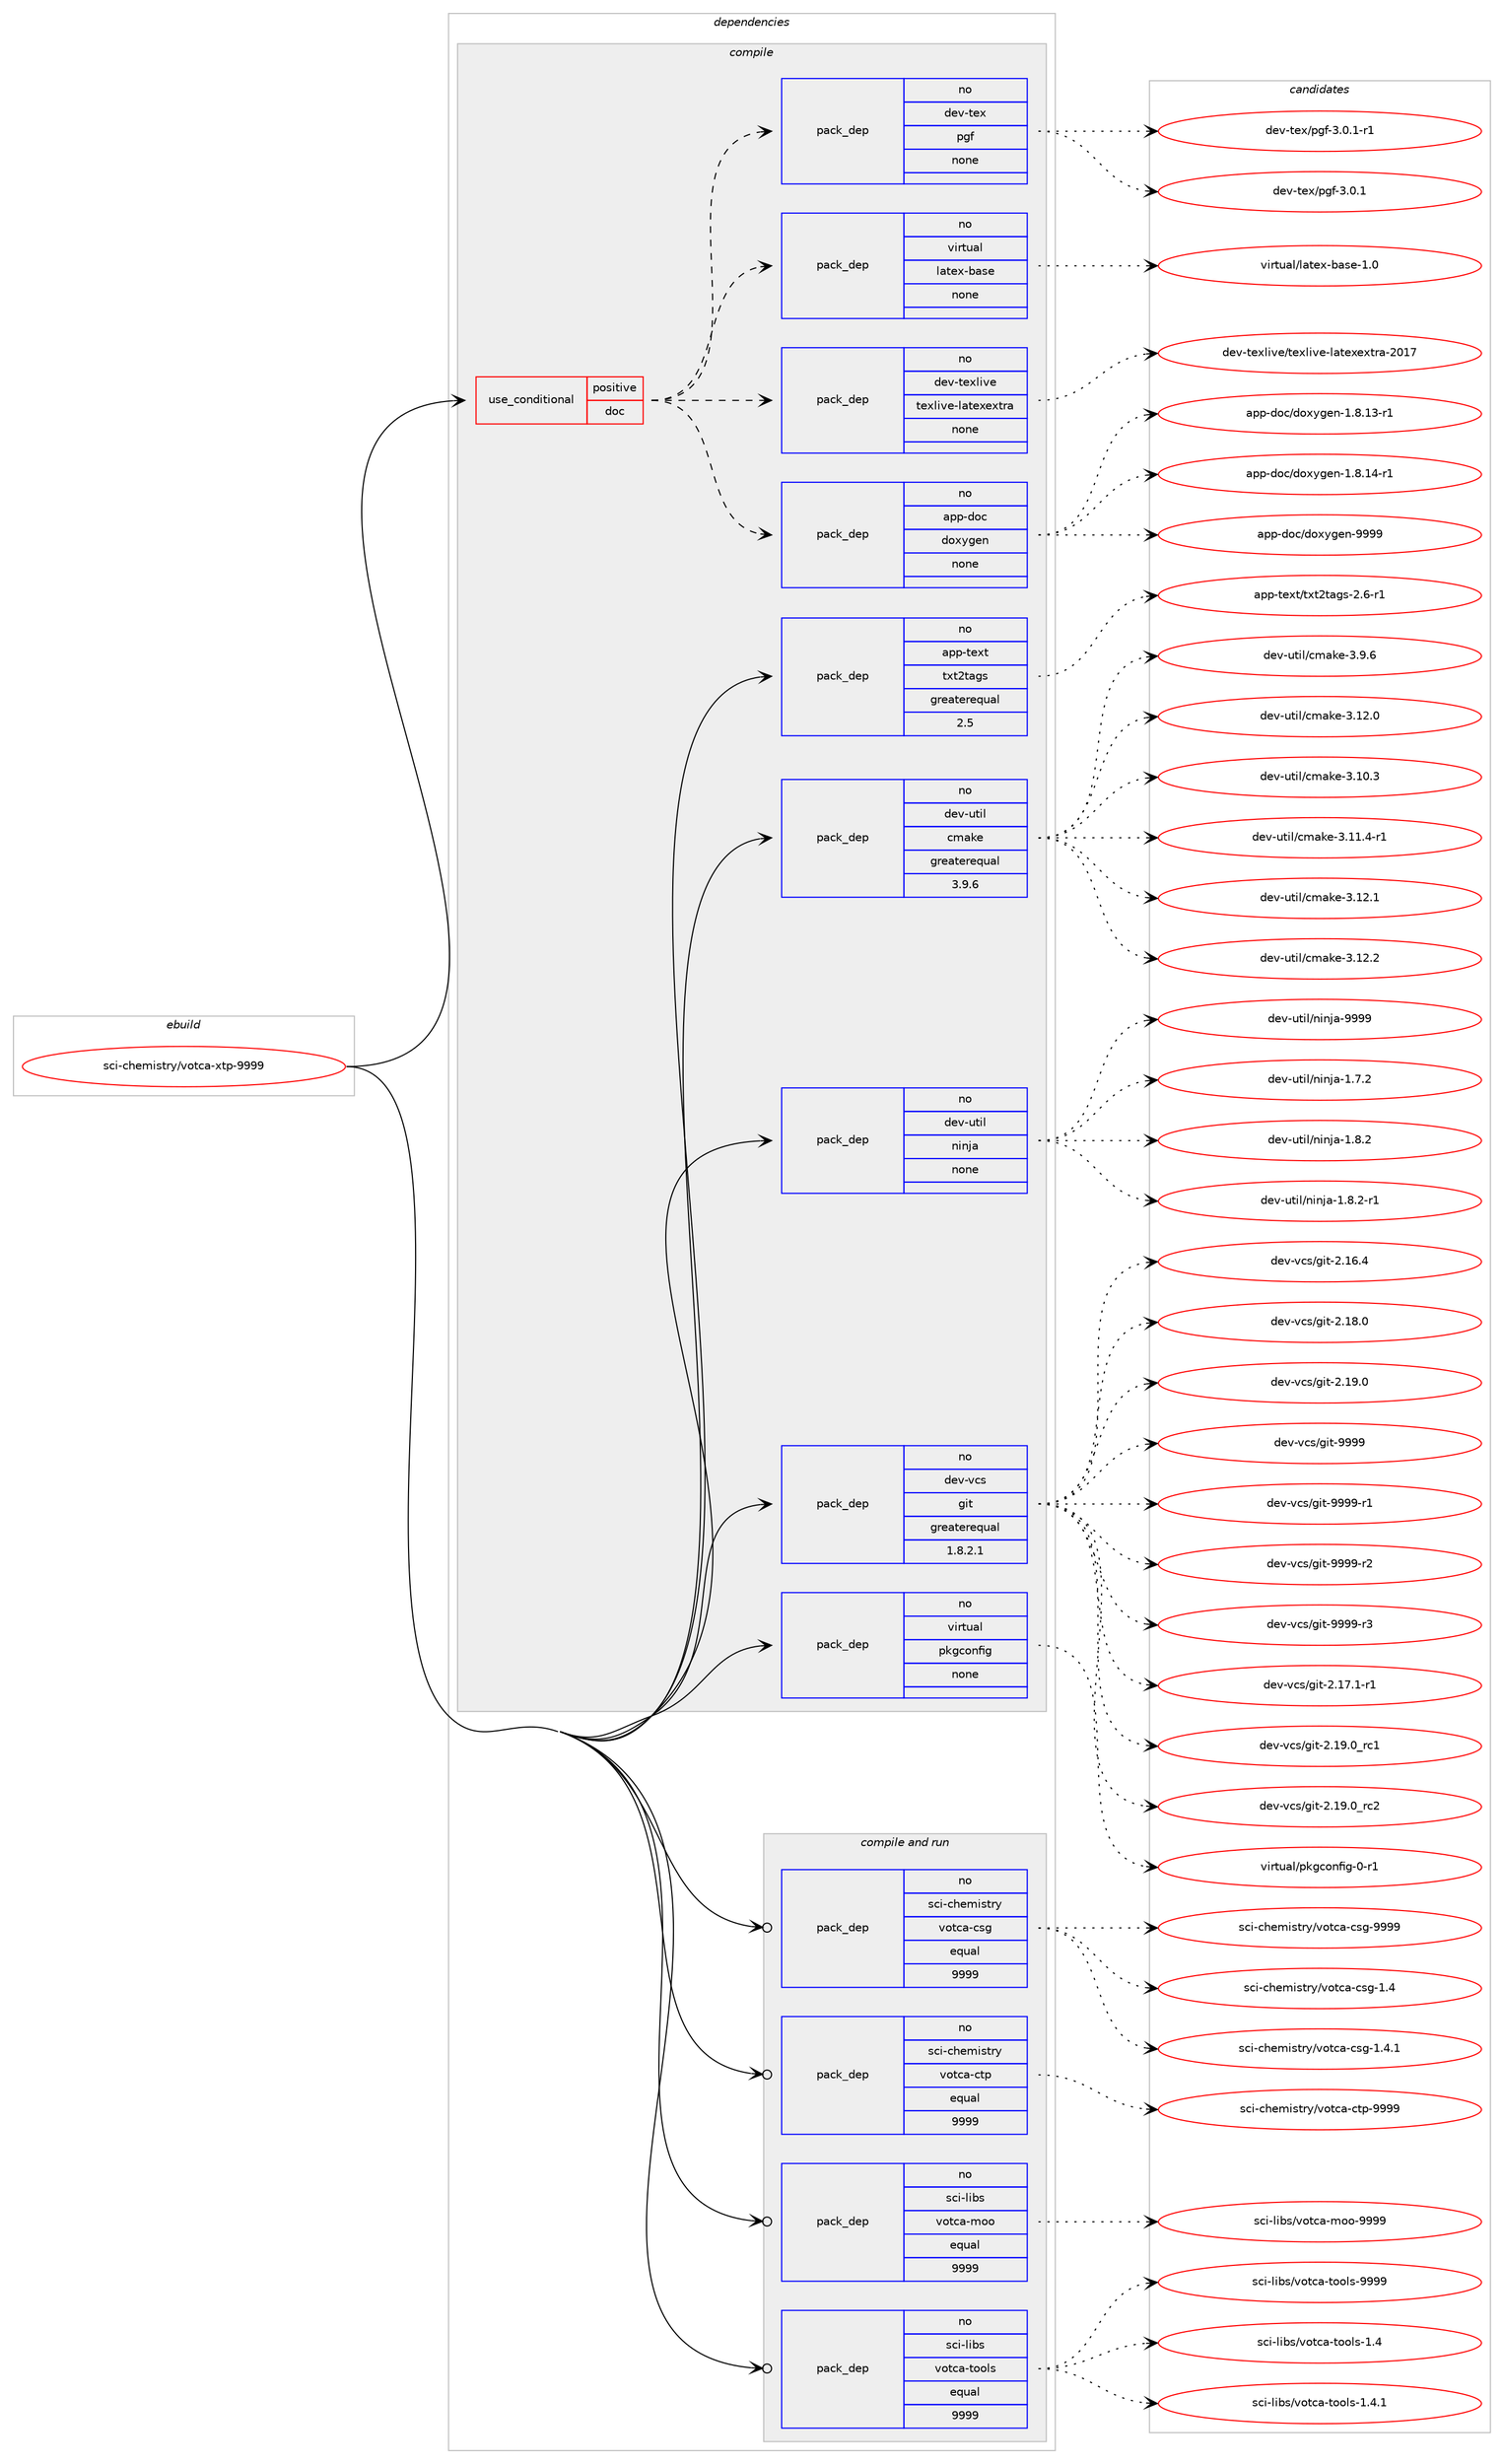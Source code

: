 digraph prolog {

# *************
# Graph options
# *************

newrank=true;
concentrate=true;
compound=true;
graph [rankdir=LR,fontname=Helvetica,fontsize=10,ranksep=1.5];#, ranksep=2.5, nodesep=0.2];
edge  [arrowhead=vee];
node  [fontname=Helvetica,fontsize=10];

# **********
# The ebuild
# **********

subgraph cluster_leftcol {
color=gray;
rank=same;
label=<<i>ebuild</i>>;
id [label="sci-chemistry/votca-xtp-9999", color=red, width=4, href="../sci-chemistry/votca-xtp-9999.svg"];
}

# ****************
# The dependencies
# ****************

subgraph cluster_midcol {
color=gray;
label=<<i>dependencies</i>>;
subgraph cluster_compile {
fillcolor="#eeeeee";
style=filled;
label=<<i>compile</i>>;
subgraph cond4206 {
dependency13539 [label=<<TABLE BORDER="0" CELLBORDER="1" CELLSPACING="0" CELLPADDING="4"><TR><TD ROWSPAN="3" CELLPADDING="10">use_conditional</TD></TR><TR><TD>positive</TD></TR><TR><TD>doc</TD></TR></TABLE>>, shape=none, color=red];
subgraph pack9092 {
dependency13540 [label=<<TABLE BORDER="0" CELLBORDER="1" CELLSPACING="0" CELLPADDING="4" WIDTH="220"><TR><TD ROWSPAN="6" CELLPADDING="30">pack_dep</TD></TR><TR><TD WIDTH="110">no</TD></TR><TR><TD>app-doc</TD></TR><TR><TD>doxygen</TD></TR><TR><TD>none</TD></TR><TR><TD></TD></TR></TABLE>>, shape=none, color=blue];
}
dependency13539:e -> dependency13540:w [weight=20,style="dashed",arrowhead="vee"];
subgraph pack9093 {
dependency13541 [label=<<TABLE BORDER="0" CELLBORDER="1" CELLSPACING="0" CELLPADDING="4" WIDTH="220"><TR><TD ROWSPAN="6" CELLPADDING="30">pack_dep</TD></TR><TR><TD WIDTH="110">no</TD></TR><TR><TD>dev-texlive</TD></TR><TR><TD>texlive-latexextra</TD></TR><TR><TD>none</TD></TR><TR><TD></TD></TR></TABLE>>, shape=none, color=blue];
}
dependency13539:e -> dependency13541:w [weight=20,style="dashed",arrowhead="vee"];
subgraph pack9094 {
dependency13542 [label=<<TABLE BORDER="0" CELLBORDER="1" CELLSPACING="0" CELLPADDING="4" WIDTH="220"><TR><TD ROWSPAN="6" CELLPADDING="30">pack_dep</TD></TR><TR><TD WIDTH="110">no</TD></TR><TR><TD>virtual</TD></TR><TR><TD>latex-base</TD></TR><TR><TD>none</TD></TR><TR><TD></TD></TR></TABLE>>, shape=none, color=blue];
}
dependency13539:e -> dependency13542:w [weight=20,style="dashed",arrowhead="vee"];
subgraph pack9095 {
dependency13543 [label=<<TABLE BORDER="0" CELLBORDER="1" CELLSPACING="0" CELLPADDING="4" WIDTH="220"><TR><TD ROWSPAN="6" CELLPADDING="30">pack_dep</TD></TR><TR><TD WIDTH="110">no</TD></TR><TR><TD>dev-tex</TD></TR><TR><TD>pgf</TD></TR><TR><TD>none</TD></TR><TR><TD></TD></TR></TABLE>>, shape=none, color=blue];
}
dependency13539:e -> dependency13543:w [weight=20,style="dashed",arrowhead="vee"];
}
id:e -> dependency13539:w [weight=20,style="solid",arrowhead="vee"];
subgraph pack9096 {
dependency13544 [label=<<TABLE BORDER="0" CELLBORDER="1" CELLSPACING="0" CELLPADDING="4" WIDTH="220"><TR><TD ROWSPAN="6" CELLPADDING="30">pack_dep</TD></TR><TR><TD WIDTH="110">no</TD></TR><TR><TD>app-text</TD></TR><TR><TD>txt2tags</TD></TR><TR><TD>greaterequal</TD></TR><TR><TD>2.5</TD></TR></TABLE>>, shape=none, color=blue];
}
id:e -> dependency13544:w [weight=20,style="solid",arrowhead="vee"];
subgraph pack9097 {
dependency13545 [label=<<TABLE BORDER="0" CELLBORDER="1" CELLSPACING="0" CELLPADDING="4" WIDTH="220"><TR><TD ROWSPAN="6" CELLPADDING="30">pack_dep</TD></TR><TR><TD WIDTH="110">no</TD></TR><TR><TD>dev-util</TD></TR><TR><TD>cmake</TD></TR><TR><TD>greaterequal</TD></TR><TR><TD>3.9.6</TD></TR></TABLE>>, shape=none, color=blue];
}
id:e -> dependency13545:w [weight=20,style="solid",arrowhead="vee"];
subgraph pack9098 {
dependency13546 [label=<<TABLE BORDER="0" CELLBORDER="1" CELLSPACING="0" CELLPADDING="4" WIDTH="220"><TR><TD ROWSPAN="6" CELLPADDING="30">pack_dep</TD></TR><TR><TD WIDTH="110">no</TD></TR><TR><TD>dev-util</TD></TR><TR><TD>ninja</TD></TR><TR><TD>none</TD></TR><TR><TD></TD></TR></TABLE>>, shape=none, color=blue];
}
id:e -> dependency13546:w [weight=20,style="solid",arrowhead="vee"];
subgraph pack9099 {
dependency13547 [label=<<TABLE BORDER="0" CELLBORDER="1" CELLSPACING="0" CELLPADDING="4" WIDTH="220"><TR><TD ROWSPAN="6" CELLPADDING="30">pack_dep</TD></TR><TR><TD WIDTH="110">no</TD></TR><TR><TD>dev-vcs</TD></TR><TR><TD>git</TD></TR><TR><TD>greaterequal</TD></TR><TR><TD>1.8.2.1</TD></TR></TABLE>>, shape=none, color=blue];
}
id:e -> dependency13547:w [weight=20,style="solid",arrowhead="vee"];
subgraph pack9100 {
dependency13548 [label=<<TABLE BORDER="0" CELLBORDER="1" CELLSPACING="0" CELLPADDING="4" WIDTH="220"><TR><TD ROWSPAN="6" CELLPADDING="30">pack_dep</TD></TR><TR><TD WIDTH="110">no</TD></TR><TR><TD>virtual</TD></TR><TR><TD>pkgconfig</TD></TR><TR><TD>none</TD></TR><TR><TD></TD></TR></TABLE>>, shape=none, color=blue];
}
id:e -> dependency13548:w [weight=20,style="solid",arrowhead="vee"];
}
subgraph cluster_compileandrun {
fillcolor="#eeeeee";
style=filled;
label=<<i>compile and run</i>>;
subgraph pack9101 {
dependency13549 [label=<<TABLE BORDER="0" CELLBORDER="1" CELLSPACING="0" CELLPADDING="4" WIDTH="220"><TR><TD ROWSPAN="6" CELLPADDING="30">pack_dep</TD></TR><TR><TD WIDTH="110">no</TD></TR><TR><TD>sci-chemistry</TD></TR><TR><TD>votca-csg</TD></TR><TR><TD>equal</TD></TR><TR><TD>9999</TD></TR></TABLE>>, shape=none, color=blue];
}
id:e -> dependency13549:w [weight=20,style="solid",arrowhead="odotvee"];
subgraph pack9102 {
dependency13550 [label=<<TABLE BORDER="0" CELLBORDER="1" CELLSPACING="0" CELLPADDING="4" WIDTH="220"><TR><TD ROWSPAN="6" CELLPADDING="30">pack_dep</TD></TR><TR><TD WIDTH="110">no</TD></TR><TR><TD>sci-chemistry</TD></TR><TR><TD>votca-ctp</TD></TR><TR><TD>equal</TD></TR><TR><TD>9999</TD></TR></TABLE>>, shape=none, color=blue];
}
id:e -> dependency13550:w [weight=20,style="solid",arrowhead="odotvee"];
subgraph pack9103 {
dependency13551 [label=<<TABLE BORDER="0" CELLBORDER="1" CELLSPACING="0" CELLPADDING="4" WIDTH="220"><TR><TD ROWSPAN="6" CELLPADDING="30">pack_dep</TD></TR><TR><TD WIDTH="110">no</TD></TR><TR><TD>sci-libs</TD></TR><TR><TD>votca-moo</TD></TR><TR><TD>equal</TD></TR><TR><TD>9999</TD></TR></TABLE>>, shape=none, color=blue];
}
id:e -> dependency13551:w [weight=20,style="solid",arrowhead="odotvee"];
subgraph pack9104 {
dependency13552 [label=<<TABLE BORDER="0" CELLBORDER="1" CELLSPACING="0" CELLPADDING="4" WIDTH="220"><TR><TD ROWSPAN="6" CELLPADDING="30">pack_dep</TD></TR><TR><TD WIDTH="110">no</TD></TR><TR><TD>sci-libs</TD></TR><TR><TD>votca-tools</TD></TR><TR><TD>equal</TD></TR><TR><TD>9999</TD></TR></TABLE>>, shape=none, color=blue];
}
id:e -> dependency13552:w [weight=20,style="solid",arrowhead="odotvee"];
}
subgraph cluster_run {
fillcolor="#eeeeee";
style=filled;
label=<<i>run</i>>;
}
}

# **************
# The candidates
# **************

subgraph cluster_choices {
rank=same;
color=gray;
label=<<i>candidates</i>>;

subgraph choice9092 {
color=black;
nodesep=1;
choice97112112451001119947100111120121103101110454946564649514511449 [label="app-doc/doxygen-1.8.13-r1", color=red, width=4,href="../app-doc/doxygen-1.8.13-r1.svg"];
choice97112112451001119947100111120121103101110454946564649524511449 [label="app-doc/doxygen-1.8.14-r1", color=red, width=4,href="../app-doc/doxygen-1.8.14-r1.svg"];
choice971121124510011199471001111201211031011104557575757 [label="app-doc/doxygen-9999", color=red, width=4,href="../app-doc/doxygen-9999.svg"];
dependency13540:e -> choice97112112451001119947100111120121103101110454946564649514511449:w [style=dotted,weight="100"];
dependency13540:e -> choice97112112451001119947100111120121103101110454946564649524511449:w [style=dotted,weight="100"];
dependency13540:e -> choice971121124510011199471001111201211031011104557575757:w [style=dotted,weight="100"];
}
subgraph choice9093 {
color=black;
nodesep=1;
choice10010111845116101120108105118101471161011201081051181014510897116101120101120116114974550484955 [label="dev-texlive/texlive-latexextra-2017", color=red, width=4,href="../dev-texlive/texlive-latexextra-2017.svg"];
dependency13541:e -> choice10010111845116101120108105118101471161011201081051181014510897116101120101120116114974550484955:w [style=dotted,weight="100"];
}
subgraph choice9094 {
color=black;
nodesep=1;
choice11810511411611797108471089711610112045989711510145494648 [label="virtual/latex-base-1.0", color=red, width=4,href="../virtual/latex-base-1.0.svg"];
dependency13542:e -> choice11810511411611797108471089711610112045989711510145494648:w [style=dotted,weight="100"];
}
subgraph choice9095 {
color=black;
nodesep=1;
choice1001011184511610112047112103102455146484649 [label="dev-tex/pgf-3.0.1", color=red, width=4,href="../dev-tex/pgf-3.0.1.svg"];
choice10010111845116101120471121031024551464846494511449 [label="dev-tex/pgf-3.0.1-r1", color=red, width=4,href="../dev-tex/pgf-3.0.1-r1.svg"];
dependency13543:e -> choice1001011184511610112047112103102455146484649:w [style=dotted,weight="100"];
dependency13543:e -> choice10010111845116101120471121031024551464846494511449:w [style=dotted,weight="100"];
}
subgraph choice9096 {
color=black;
nodesep=1;
choice9711211245116101120116471161201165011697103115455046544511449 [label="app-text/txt2tags-2.6-r1", color=red, width=4,href="../app-text/txt2tags-2.6-r1.svg"];
dependency13544:e -> choice9711211245116101120116471161201165011697103115455046544511449:w [style=dotted,weight="100"];
}
subgraph choice9097 {
color=black;
nodesep=1;
choice1001011184511711610510847991099710710145514649504648 [label="dev-util/cmake-3.12.0", color=red, width=4,href="../dev-util/cmake-3.12.0.svg"];
choice1001011184511711610510847991099710710145514649484651 [label="dev-util/cmake-3.10.3", color=red, width=4,href="../dev-util/cmake-3.10.3.svg"];
choice10010111845117116105108479910997107101455146494946524511449 [label="dev-util/cmake-3.11.4-r1", color=red, width=4,href="../dev-util/cmake-3.11.4-r1.svg"];
choice1001011184511711610510847991099710710145514649504649 [label="dev-util/cmake-3.12.1", color=red, width=4,href="../dev-util/cmake-3.12.1.svg"];
choice1001011184511711610510847991099710710145514649504650 [label="dev-util/cmake-3.12.2", color=red, width=4,href="../dev-util/cmake-3.12.2.svg"];
choice10010111845117116105108479910997107101455146574654 [label="dev-util/cmake-3.9.6", color=red, width=4,href="../dev-util/cmake-3.9.6.svg"];
dependency13545:e -> choice1001011184511711610510847991099710710145514649504648:w [style=dotted,weight="100"];
dependency13545:e -> choice1001011184511711610510847991099710710145514649484651:w [style=dotted,weight="100"];
dependency13545:e -> choice10010111845117116105108479910997107101455146494946524511449:w [style=dotted,weight="100"];
dependency13545:e -> choice1001011184511711610510847991099710710145514649504649:w [style=dotted,weight="100"];
dependency13545:e -> choice1001011184511711610510847991099710710145514649504650:w [style=dotted,weight="100"];
dependency13545:e -> choice10010111845117116105108479910997107101455146574654:w [style=dotted,weight="100"];
}
subgraph choice9098 {
color=black;
nodesep=1;
choice100101118451171161051084711010511010697454946554650 [label="dev-util/ninja-1.7.2", color=red, width=4,href="../dev-util/ninja-1.7.2.svg"];
choice100101118451171161051084711010511010697454946564650 [label="dev-util/ninja-1.8.2", color=red, width=4,href="../dev-util/ninja-1.8.2.svg"];
choice1001011184511711610510847110105110106974549465646504511449 [label="dev-util/ninja-1.8.2-r1", color=red, width=4,href="../dev-util/ninja-1.8.2-r1.svg"];
choice1001011184511711610510847110105110106974557575757 [label="dev-util/ninja-9999", color=red, width=4,href="../dev-util/ninja-9999.svg"];
dependency13546:e -> choice100101118451171161051084711010511010697454946554650:w [style=dotted,weight="100"];
dependency13546:e -> choice100101118451171161051084711010511010697454946564650:w [style=dotted,weight="100"];
dependency13546:e -> choice1001011184511711610510847110105110106974549465646504511449:w [style=dotted,weight="100"];
dependency13546:e -> choice1001011184511711610510847110105110106974557575757:w [style=dotted,weight="100"];
}
subgraph choice9099 {
color=black;
nodesep=1;
choice100101118451189911547103105116455046495546494511449 [label="dev-vcs/git-2.17.1-r1", color=red, width=4,href="../dev-vcs/git-2.17.1-r1.svg"];
choice10010111845118991154710310511645504649574648951149949 [label="dev-vcs/git-2.19.0_rc1", color=red, width=4,href="../dev-vcs/git-2.19.0_rc1.svg"];
choice10010111845118991154710310511645504649574648951149950 [label="dev-vcs/git-2.19.0_rc2", color=red, width=4,href="../dev-vcs/git-2.19.0_rc2.svg"];
choice10010111845118991154710310511645504649544652 [label="dev-vcs/git-2.16.4", color=red, width=4,href="../dev-vcs/git-2.16.4.svg"];
choice10010111845118991154710310511645504649564648 [label="dev-vcs/git-2.18.0", color=red, width=4,href="../dev-vcs/git-2.18.0.svg"];
choice10010111845118991154710310511645504649574648 [label="dev-vcs/git-2.19.0", color=red, width=4,href="../dev-vcs/git-2.19.0.svg"];
choice1001011184511899115471031051164557575757 [label="dev-vcs/git-9999", color=red, width=4,href="../dev-vcs/git-9999.svg"];
choice10010111845118991154710310511645575757574511449 [label="dev-vcs/git-9999-r1", color=red, width=4,href="../dev-vcs/git-9999-r1.svg"];
choice10010111845118991154710310511645575757574511450 [label="dev-vcs/git-9999-r2", color=red, width=4,href="../dev-vcs/git-9999-r2.svg"];
choice10010111845118991154710310511645575757574511451 [label="dev-vcs/git-9999-r3", color=red, width=4,href="../dev-vcs/git-9999-r3.svg"];
dependency13547:e -> choice100101118451189911547103105116455046495546494511449:w [style=dotted,weight="100"];
dependency13547:e -> choice10010111845118991154710310511645504649574648951149949:w [style=dotted,weight="100"];
dependency13547:e -> choice10010111845118991154710310511645504649574648951149950:w [style=dotted,weight="100"];
dependency13547:e -> choice10010111845118991154710310511645504649544652:w [style=dotted,weight="100"];
dependency13547:e -> choice10010111845118991154710310511645504649564648:w [style=dotted,weight="100"];
dependency13547:e -> choice10010111845118991154710310511645504649574648:w [style=dotted,weight="100"];
dependency13547:e -> choice1001011184511899115471031051164557575757:w [style=dotted,weight="100"];
dependency13547:e -> choice10010111845118991154710310511645575757574511449:w [style=dotted,weight="100"];
dependency13547:e -> choice10010111845118991154710310511645575757574511450:w [style=dotted,weight="100"];
dependency13547:e -> choice10010111845118991154710310511645575757574511451:w [style=dotted,weight="100"];
}
subgraph choice9100 {
color=black;
nodesep=1;
choice11810511411611797108471121071039911111010210510345484511449 [label="virtual/pkgconfig-0-r1", color=red, width=4,href="../virtual/pkgconfig-0-r1.svg"];
dependency13548:e -> choice11810511411611797108471121071039911111010210510345484511449:w [style=dotted,weight="100"];
}
subgraph choice9101 {
color=black;
nodesep=1;
choice115991054599104101109105115116114121471181111169997459911510345494652 [label="sci-chemistry/votca-csg-1.4", color=red, width=4,href="../sci-chemistry/votca-csg-1.4.svg"];
choice1159910545991041011091051151161141214711811111699974599115103454946524649 [label="sci-chemistry/votca-csg-1.4.1", color=red, width=4,href="../sci-chemistry/votca-csg-1.4.1.svg"];
choice11599105459910410110910511511611412147118111116999745991151034557575757 [label="sci-chemistry/votca-csg-9999", color=red, width=4,href="../sci-chemistry/votca-csg-9999.svg"];
dependency13549:e -> choice115991054599104101109105115116114121471181111169997459911510345494652:w [style=dotted,weight="100"];
dependency13549:e -> choice1159910545991041011091051151161141214711811111699974599115103454946524649:w [style=dotted,weight="100"];
dependency13549:e -> choice11599105459910410110910511511611412147118111116999745991151034557575757:w [style=dotted,weight="100"];
}
subgraph choice9102 {
color=black;
nodesep=1;
choice11599105459910410110910511511611412147118111116999745991161124557575757 [label="sci-chemistry/votca-ctp-9999", color=red, width=4,href="../sci-chemistry/votca-ctp-9999.svg"];
dependency13550:e -> choice11599105459910410110910511511611412147118111116999745991161124557575757:w [style=dotted,weight="100"];
}
subgraph choice9103 {
color=black;
nodesep=1;
choice115991054510810598115471181111169997451091111114557575757 [label="sci-libs/votca-moo-9999", color=red, width=4,href="../sci-libs/votca-moo-9999.svg"];
dependency13551:e -> choice115991054510810598115471181111169997451091111114557575757:w [style=dotted,weight="100"];
}
subgraph choice9104 {
color=black;
nodesep=1;
choice1159910545108105981154711811111699974511611111110811545494652 [label="sci-libs/votca-tools-1.4", color=red, width=4,href="../sci-libs/votca-tools-1.4.svg"];
choice11599105451081059811547118111116999745116111111108115454946524649 [label="sci-libs/votca-tools-1.4.1", color=red, width=4,href="../sci-libs/votca-tools-1.4.1.svg"];
choice115991054510810598115471181111169997451161111111081154557575757 [label="sci-libs/votca-tools-9999", color=red, width=4,href="../sci-libs/votca-tools-9999.svg"];
dependency13552:e -> choice1159910545108105981154711811111699974511611111110811545494652:w [style=dotted,weight="100"];
dependency13552:e -> choice11599105451081059811547118111116999745116111111108115454946524649:w [style=dotted,weight="100"];
dependency13552:e -> choice115991054510810598115471181111169997451161111111081154557575757:w [style=dotted,weight="100"];
}
}

}
